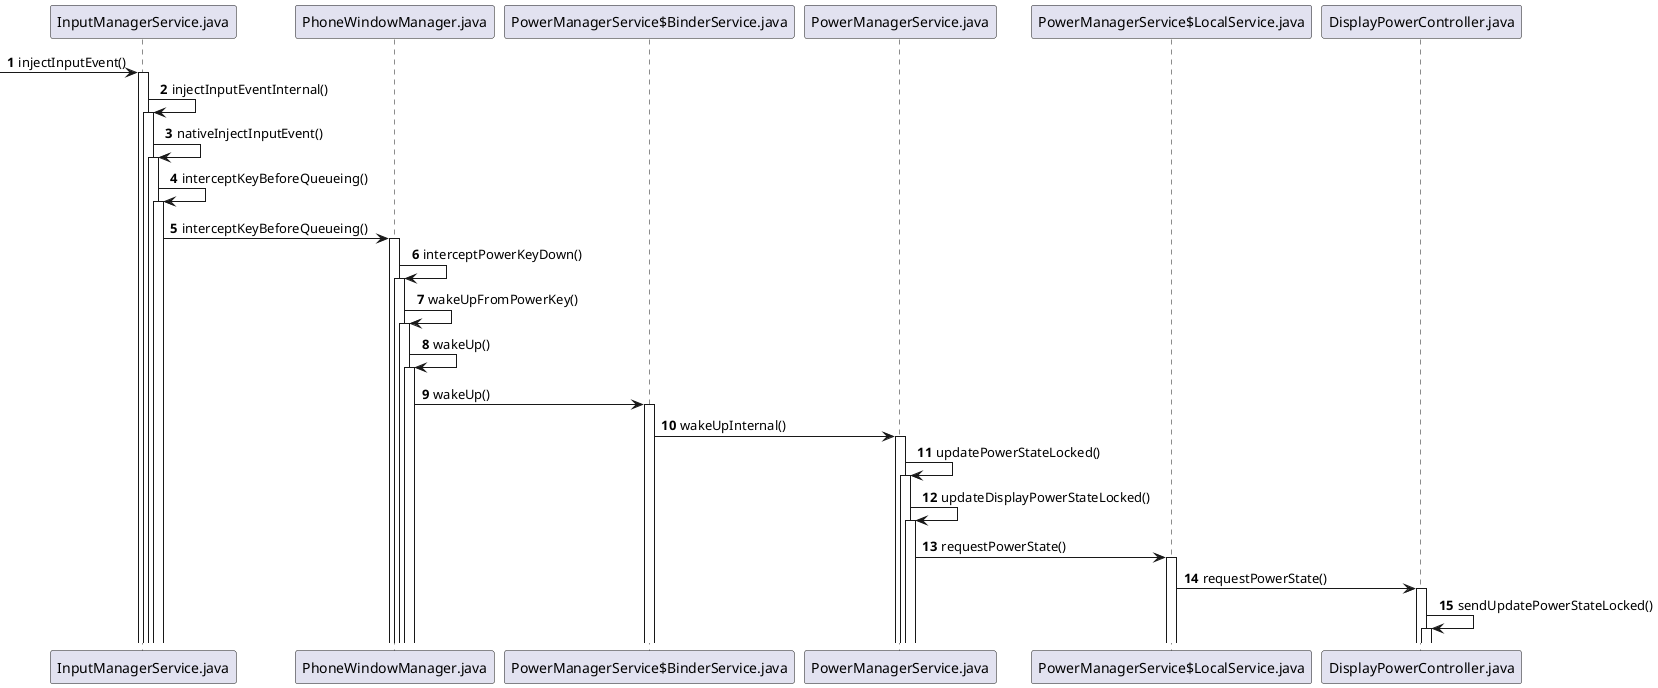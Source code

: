 @startuml
'https://plantuml.com/sequence-diagram

autonumber

-> InputManagerService.java: injectInputEvent()
activate InputManagerService.java
InputManagerService.java-> InputManagerService.java: injectInputEventInternal()
activate InputManagerService.java
InputManagerService.java-> InputManagerService.java: nativeInjectInputEvent()
activate InputManagerService.java
InputManagerService.java-> InputManagerService.java: interceptKeyBeforeQueueing()
activate InputManagerService.java
InputManagerService.java-> PhoneWindowManager.java: interceptKeyBeforeQueueing()
activate PhoneWindowManager.java
PhoneWindowManager.java-> PhoneWindowManager.java: interceptPowerKeyDown()
activate PhoneWindowManager.java
PhoneWindowManager.java-> PhoneWindowManager.java: wakeUpFromPowerKey()
activate PhoneWindowManager.java
PhoneWindowManager.java-> PhoneWindowManager.java: wakeUp()
activate PhoneWindowManager.java
PhoneWindowManager.java-> "PowerManagerService$BinderService.java": wakeUp()
activate "PowerManagerService$BinderService.java"
 "PowerManagerService$BinderService.java"->PowerManagerService.java: wakeUpInternal()
activate PowerManagerService.java
PowerManagerService.java->PowerManagerService.java: updatePowerStateLocked()
activate PowerManagerService.java
PowerManagerService.java->PowerManagerService.java: updateDisplayPowerStateLocked()
activate PowerManagerService.java
PowerManagerService.java-> "PowerManagerService$LocalService.java": requestPowerState()
activate "PowerManagerService$LocalService.java"
"PowerManagerService$LocalService.java"-> DisplayPowerController.java: requestPowerState()
activate DisplayPowerController.java
DisplayPowerController.java-> DisplayPowerController.java: sendUpdatePowerStateLocked()
activate DisplayPowerController.java


@enduml